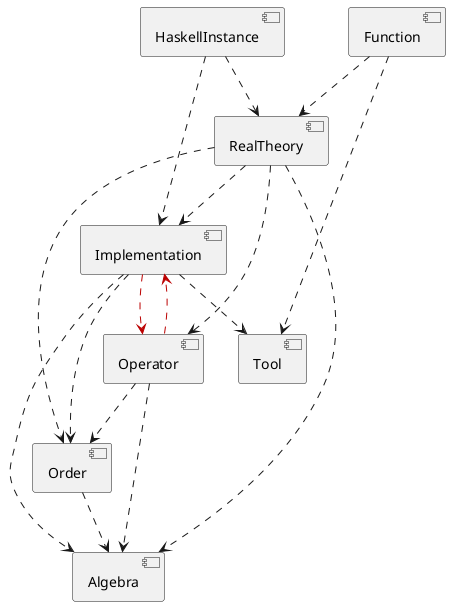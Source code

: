 @startuml structure

component Tool

component Algebra

component Order
Order ..> Algebra

component Operator
Operator ..> Algebra
Operator ..> Order

component Implementation
Implementation ..> Algebra
Implementation ..> Order
Implementation ..> Operator #bb0000
' see Shift
Operator ..> Implementation #bb0000
' see PosRational
Implementation ..> Tool

component RealTheory
RealTheory ..> Algebra
RealTheory ..> Order
RealTheory ..> Operator
RealTheory ..> Implementation

component Function
Function ..> RealTheory
Function ..> Tool

component HaskellInstance
HaskellInstance ..> Implementation
HaskellInstance ..> RealTheory

@enduml